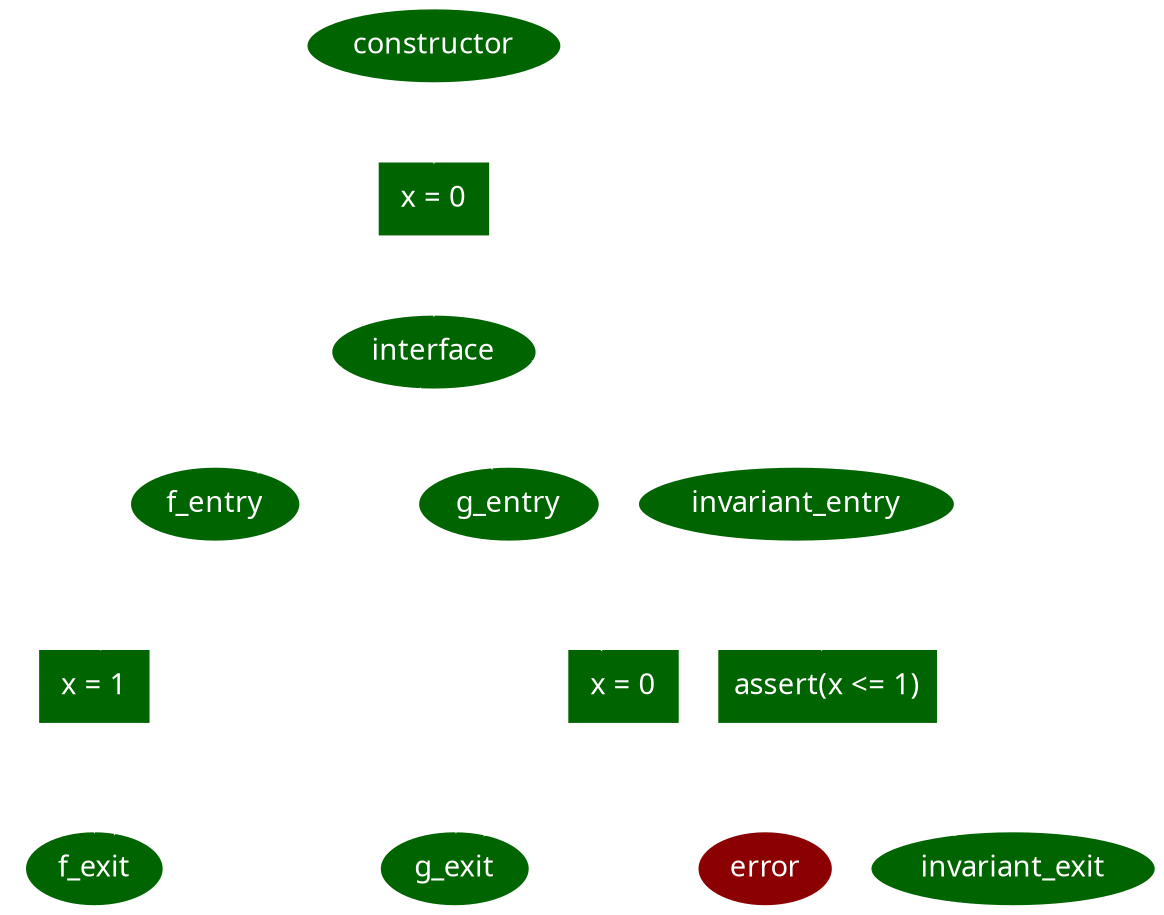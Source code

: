digraph StateMachine {
	graph [bgcolor=transparent fontpath="/home/leonardo/devel/text/chc_devcon_v/fonts" fontname="OverpassMono-Bold.ttf"]
	node [color=white, fontcolor=white fontpath="/home/leonardo/devel/text/chc_devcon_v/fonts" fontname="OverpassMono-Bold.ttf"];
	edge [color=white, fontcolor=white fontpath="/home/leonardo/devel/text/chc_devcon_v/fonts" fontname="OverpassMono-Bold.ttf"];

	constructor [style=filled, fillcolor=darkgreen]
	error [style=filled, fillcolor=darkred]
	interface [style=filled, fillcolor=darkgreen]


	constructor_body [style=filled, fillcolor=darkgreen shape=record label="x = 0"]

	f_entry [style=filled, fillcolor=darkgreen]
	f_if [style=filled, fillcolor=darkgreen shape=record label="x = 1"]
	f_exit [style=filled, fillcolor=darkgreen]

	g_entry [style=filled, fillcolor=darkgreen]
	g_if [style=filled, fillcolor=darkgreen shape=record label="x = 0"]
	g_exit [style=filled, fillcolor=darkgreen]

	invariant_entry [style=filled, fillcolor=darkgreen]
	invariant_body [style=filled, fillcolor=darkgreen shape=record label="assert(x \<= 1)"]
	invariant_exit [style=filled, fillcolor=darkgreen]

	constructor -> constructor_body
	constructor_body -> interface

	interface -> f_entry
	f_entry -> f_if [label="x = 0"]
	f_if -> f_exit
	f_entry -> f_exit [label="x != 0"]
	f_exit -> interface

	interface -> g_entry
	g_entry -> g_if [label="x = 1"]
	g_if -> g_exit
	g_entry -> g_exit [label="x != 1"]
	g_exit -> interface

	interface -> invariant_entry
	invariant_entry -> invariant_body
	invariant_body -> error [label="x > 1", style=invis]
	invariant_body -> invariant_exit [label="x <= 1"]
	invariant_exit -> interface
}
